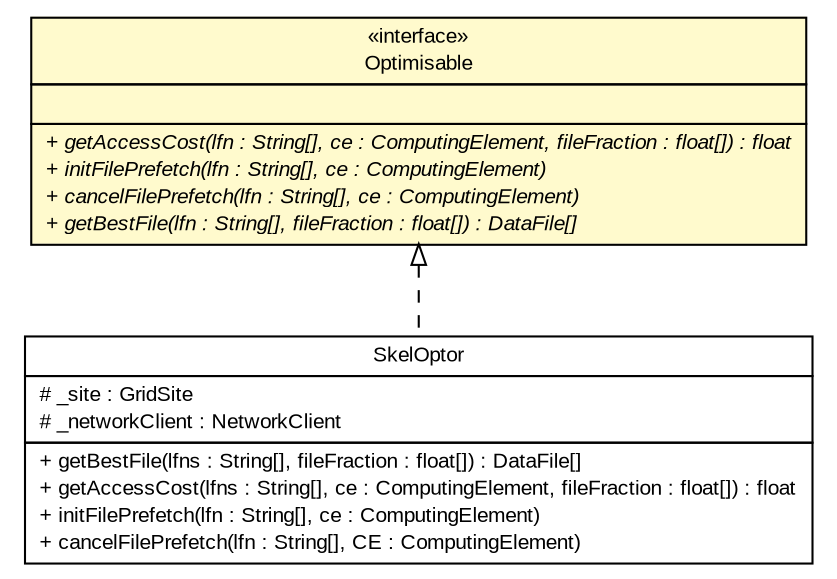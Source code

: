 #!/usr/local/bin/dot
#
# Class diagram 
# Generated by UMLGraph version R5_7_2-3-gee82a7 (http://www.umlgraph.org/)
#

digraph G {
	edge [fontname="arial",fontsize=10,labelfontname="arial",labelfontsize=10];
	node [fontname="arial",fontsize=10,shape=plaintext];
	nodesep=0.25;
	ranksep=0.5;
	// org.edg.data.replication.optorsim.optor.SkelOptor
	c6752 [label=<<table title="org.edg.data.replication.optorsim.optor.SkelOptor" border="0" cellborder="1" cellspacing="0" cellpadding="2" port="p" href="./SkelOptor.html">
		<tr><td><table border="0" cellspacing="0" cellpadding="1">
<tr><td align="center" balign="center"> SkelOptor </td></tr>
		</table></td></tr>
		<tr><td><table border="0" cellspacing="0" cellpadding="1">
<tr><td align="left" balign="left"> # _site : GridSite </td></tr>
<tr><td align="left" balign="left"> # _networkClient : NetworkClient </td></tr>
		</table></td></tr>
		<tr><td><table border="0" cellspacing="0" cellpadding="1">
<tr><td align="left" balign="left"> + getBestFile(lfns : String[], fileFraction : float[]) : DataFile[] </td></tr>
<tr><td align="left" balign="left"> + getAccessCost(lfns : String[], ce : ComputingElement, fileFraction : float[]) : float </td></tr>
<tr><td align="left" balign="left"> + initFilePrefetch(lfn : String[], ce : ComputingElement) </td></tr>
<tr><td align="left" balign="left"> + cancelFilePrefetch(lfn : String[], CE : ComputingElement) </td></tr>
		</table></td></tr>
		</table>>, URL="./SkelOptor.html", fontname="arial", fontcolor="black", fontsize=10.0];
	// org.edg.data.replication.optorsim.optor.Optimisable
	c6757 [label=<<table title="org.edg.data.replication.optorsim.optor.Optimisable" border="0" cellborder="1" cellspacing="0" cellpadding="2" port="p" bgcolor="lemonChiffon" href="./Optimisable.html">
		<tr><td><table border="0" cellspacing="0" cellpadding="1">
<tr><td align="center" balign="center"> &#171;interface&#187; </td></tr>
<tr><td align="center" balign="center"> Optimisable </td></tr>
		</table></td></tr>
		<tr><td><table border="0" cellspacing="0" cellpadding="1">
<tr><td align="left" balign="left">  </td></tr>
		</table></td></tr>
		<tr><td><table border="0" cellspacing="0" cellpadding="1">
<tr><td align="left" balign="left"><font face="arial italic" point-size="10.0"> + getAccessCost(lfn : String[], ce : ComputingElement, fileFraction : float[]) : float </font></td></tr>
<tr><td align="left" balign="left"><font face="arial italic" point-size="10.0"> + initFilePrefetch(lfn : String[], ce : ComputingElement) </font></td></tr>
<tr><td align="left" balign="left"><font face="arial italic" point-size="10.0"> + cancelFilePrefetch(lfn : String[], ce : ComputingElement) </font></td></tr>
<tr><td align="left" balign="left"><font face="arial italic" point-size="10.0"> + getBestFile(lfn : String[], fileFraction : float[]) : DataFile[] </font></td></tr>
		</table></td></tr>
		</table>>, URL="./Optimisable.html", fontname="arial", fontcolor="black", fontsize=10.0];
	//org.edg.data.replication.optorsim.optor.SkelOptor implements org.edg.data.replication.optorsim.optor.Optimisable
	c6757:p -> c6752:p [dir=back,arrowtail=empty,style=dashed];
}

